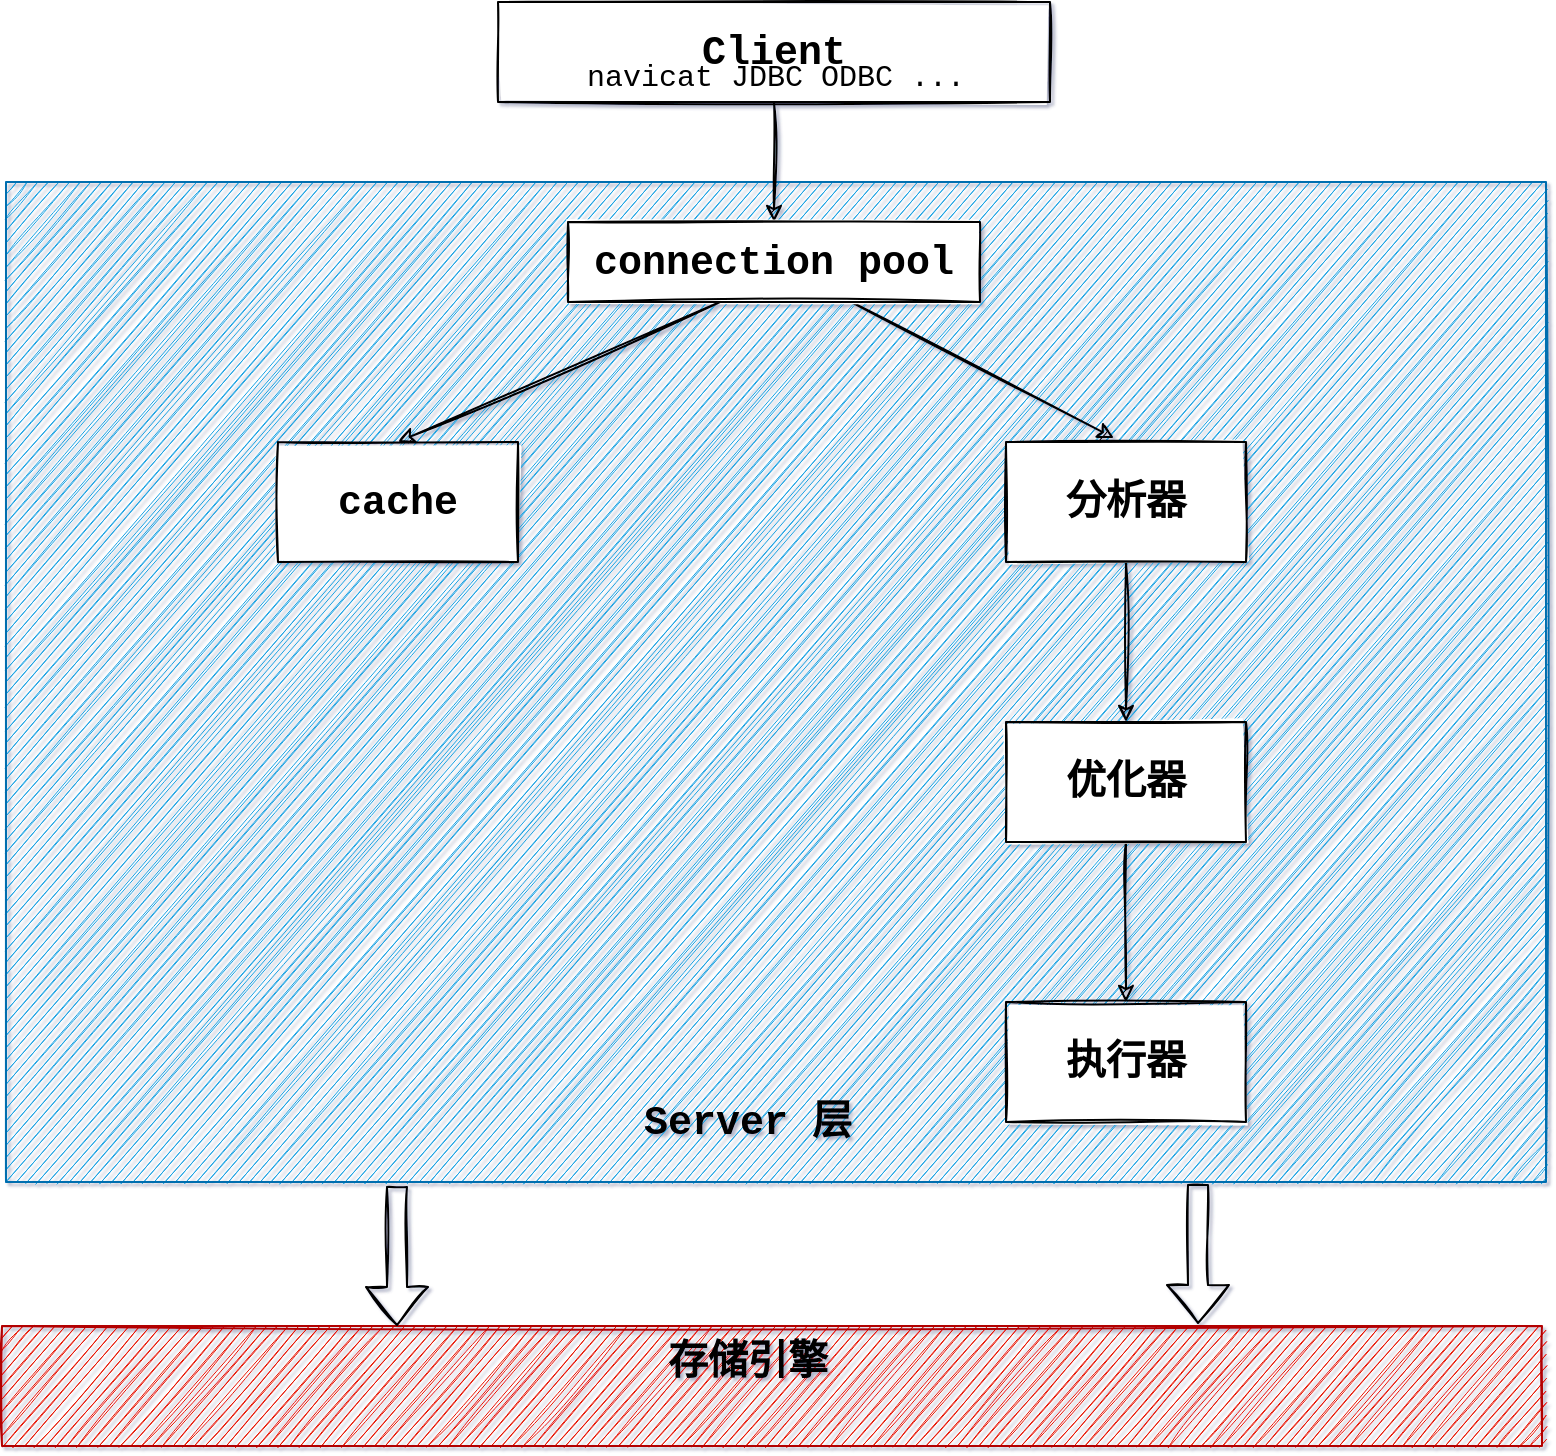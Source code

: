 <mxfile version="14.6.12" type="github"><diagram id="kmqcrAkbqedB2qYOdzF0" name="Page-1"><mxGraphModel dx="1038" dy="698" grid="0" gridSize="10" guides="1" tooltips="1" connect="1" arrows="1" fold="1" page="0" pageScale="1" pageWidth="827" pageHeight="1169" background="none" math="0" shadow="1"><root><mxCell id="0"/><mxCell id="1" parent="0"/><mxCell id="8_datVugU9TVMPZdIi4x-19" value="" style="whiteSpace=wrap;html=1;shadow=0;glass=0;labelBackgroundColor=none;fillWeight=-1;jiggle=1;curveFitting=4.95;fontFamily=Courier New;fontSize=15;fillColor=#1ba1e2;strokeColor=#006EAF;fontColor=#ffffff;sketch=1;" parent="1" vertex="1"><mxGeometry x="14" y="160" width="770" height="500" as="geometry"/></mxCell><mxCell id="8_datVugU9TVMPZdIi4x-7" style="edgeStyle=orthogonalEdgeStyle;orthogonalLoop=1;jettySize=auto;html=1;fontFamily=Courier New;fontSize=20;sketch=1;" parent="1" source="8_datVugU9TVMPZdIi4x-1" target="8_datVugU9TVMPZdIi4x-4" edge="1"><mxGeometry relative="1" as="geometry"/></mxCell><mxCell id="8_datVugU9TVMPZdIi4x-1" value="Client" style="whiteSpace=wrap;html=1;gradientDirection=south;glass=0;shadow=0;fontStyle=1;fontSize=20;fontFamily=Courier New;labelBackgroundColor=none;labelBorderColor=none;noLabel=0;portConstraintRotation=0;snapToPoint=0;fixDash=0;autosize=0;resizeWidth=0;resizeHeight=0;curveFitting=4.95;sketch=1;" parent="1" vertex="1"><mxGeometry x="260" y="70" width="276" height="50" as="geometry"/></mxCell><mxCell id="8_datVugU9TVMPZdIi4x-14" value="" style="edgeStyle=none;orthogonalLoop=1;jettySize=auto;html=1;labelBackgroundColor=#ffffff;fontFamily=Courier New;fontSize=15;entryX=0.45;entryY=-0.033;entryDx=0;entryDy=0;entryPerimeter=0;sketch=1;" parent="1" source="8_datVugU9TVMPZdIi4x-4" target="8_datVugU9TVMPZdIi4x-13" edge="1"><mxGeometry relative="1" as="geometry"/></mxCell><mxCell id="8_datVugU9TVMPZdIi4x-4" value="&lt;span&gt;connection pool&lt;/span&gt;" style="whiteSpace=wrap;html=1;shadow=0;fontFamily=Courier New;fontSize=20;fontStyle=1;gradientDirection=south;glass=0;curveFitting=4.95;sketch=1;" parent="1" vertex="1"><mxGeometry x="295" y="180" width="206" height="40" as="geometry"/></mxCell><mxCell id="8_datVugU9TVMPZdIi4x-8" value="navicat JDBC ODBC ..." style="text;html=1;strokeColor=none;fillColor=none;align=center;verticalAlign=middle;whiteSpace=wrap;shadow=0;glass=0;labelBackgroundColor=none;fillWeight=-1;jiggle=1;curveFitting=4.95;fontFamily=Courier New;fontSize=15;sketch=1;" parent="1" vertex="1"><mxGeometry x="284" y="98" width="230" height="20" as="geometry"/></mxCell><mxCell id="8_datVugU9TVMPZdIi4x-10" value="cache" style="whiteSpace=wrap;html=1;shadow=0;fontFamily=Courier New;fontSize=20;fontStyle=1;gradientDirection=south;glass=0;curveFitting=4.95;sketch=1;" parent="1" vertex="1"><mxGeometry x="150" y="290" width="120" height="60" as="geometry"/></mxCell><mxCell id="8_datVugU9TVMPZdIi4x-11" value="" style="orthogonalLoop=1;jettySize=auto;fontFamily=Courier New;fontSize=15;labelBackgroundColor=#ffffff;html=1;entryX=0.5;entryY=0;entryDx=0;entryDy=0;exitX=0.369;exitY=1;exitDx=0;exitDy=0;exitPerimeter=0;sketch=1;" parent="1" source="8_datVugU9TVMPZdIi4x-4" target="8_datVugU9TVMPZdIi4x-10" edge="1"><mxGeometry relative="1" as="geometry"/></mxCell><mxCell id="8_datVugU9TVMPZdIi4x-16" value="" style="edgeStyle=none;orthogonalLoop=1;jettySize=auto;html=1;labelBackgroundColor=#ffffff;fontFamily=Courier New;fontSize=15;sketch=1;" parent="1" source="8_datVugU9TVMPZdIi4x-13" target="8_datVugU9TVMPZdIi4x-15" edge="1"><mxGeometry relative="1" as="geometry"/></mxCell><mxCell id="8_datVugU9TVMPZdIi4x-13" value="分析器" style="whiteSpace=wrap;html=1;shadow=0;fontFamily=Courier New;fontSize=20;fontStyle=1;gradientDirection=south;glass=0;curveFitting=4.95;sketch=1;" parent="1" vertex="1"><mxGeometry x="514" y="290" width="120" height="60" as="geometry"/></mxCell><mxCell id="8_datVugU9TVMPZdIi4x-18" value="" style="edgeStyle=none;orthogonalLoop=1;jettySize=auto;html=1;labelBackgroundColor=#ffffff;fontFamily=Courier New;fontSize=15;sketch=1;" parent="1" source="8_datVugU9TVMPZdIi4x-15" target="8_datVugU9TVMPZdIi4x-17" edge="1"><mxGeometry relative="1" as="geometry"/></mxCell><mxCell id="8_datVugU9TVMPZdIi4x-15" value="优化器" style="whiteSpace=wrap;html=1;shadow=0;fontFamily=Courier New;fontSize=20;fontStyle=1;gradientDirection=south;glass=0;curveFitting=4.95;sketch=1;" parent="1" vertex="1"><mxGeometry x="514" y="430" width="120" height="60" as="geometry"/></mxCell><mxCell id="8_datVugU9TVMPZdIi4x-17" value="执行器" style="whiteSpace=wrap;html=1;shadow=0;fontFamily=Courier New;fontSize=20;fontStyle=1;gradientDirection=south;glass=0;curveFitting=4.95;sketch=1;" parent="1" vertex="1"><mxGeometry x="514" y="570" width="120" height="60" as="geometry"/></mxCell><mxCell id="8_datVugU9TVMPZdIi4x-20" value="Server 层" style="text;html=1;strokeColor=none;fillColor=none;align=center;verticalAlign=middle;whiteSpace=wrap;shadow=0;glass=0;labelBackgroundColor=none;fillWeight=-1;jiggle=1;curveFitting=4.95;fontFamily=Courier New;fontSize=20;fontStyle=1;sketch=1;" parent="1" vertex="1"><mxGeometry x="310" y="630" width="150" as="geometry"/></mxCell><mxCell id="8_datVugU9TVMPZdIi4x-22" value="" style="whiteSpace=wrap;html=1;shadow=0;glass=0;labelBackgroundColor=none;fillWeight=-1;jiggle=1;curveFitting=4.95;fontFamily=Courier New;fontSize=20;fillColor=#e51400;strokeColor=#B20000;fontColor=#ffffff;sketch=1;" parent="1" vertex="1"><mxGeometry x="12" y="732" width="770" height="60" as="geometry"/></mxCell><mxCell id="8_datVugU9TVMPZdIi4x-25" value="" style="shape=flexArrow;endArrow=classic;html=1;labelBackgroundColor=#ffffff;fontFamily=Courier New;fontSize=20;sketch=1;" parent="1" edge="1"><mxGeometry width="50" height="50" relative="1" as="geometry"><mxPoint x="209.5" y="662" as="sourcePoint"/><mxPoint x="209.5" y="732" as="targetPoint"/></mxGeometry></mxCell><mxCell id="8_datVugU9TVMPZdIi4x-26" value="" style="shape=flexArrow;endArrow=classic;html=1;labelBackgroundColor=#ffffff;fontFamily=Courier New;fontSize=20;sketch=1;" parent="1" edge="1"><mxGeometry width="50" height="50" relative="1" as="geometry"><mxPoint x="610" y="661" as="sourcePoint"/><mxPoint x="610" y="731" as="targetPoint"/></mxGeometry></mxCell><mxCell id="8_datVugU9TVMPZdIi4x-27" value="存储引擎" style="text;html=1;strokeColor=none;fillColor=none;align=center;verticalAlign=middle;whiteSpace=wrap;shadow=0;glass=0;labelBackgroundColor=none;fillWeight=-1;jiggle=1;curveFitting=4.95;fontFamily=Courier New;fontSize=20;fontStyle=1;sketch=1;" parent="1" vertex="1"><mxGeometry x="310" y="750" width="150" as="geometry"/></mxCell></root></mxGraphModel></diagram></mxfile>